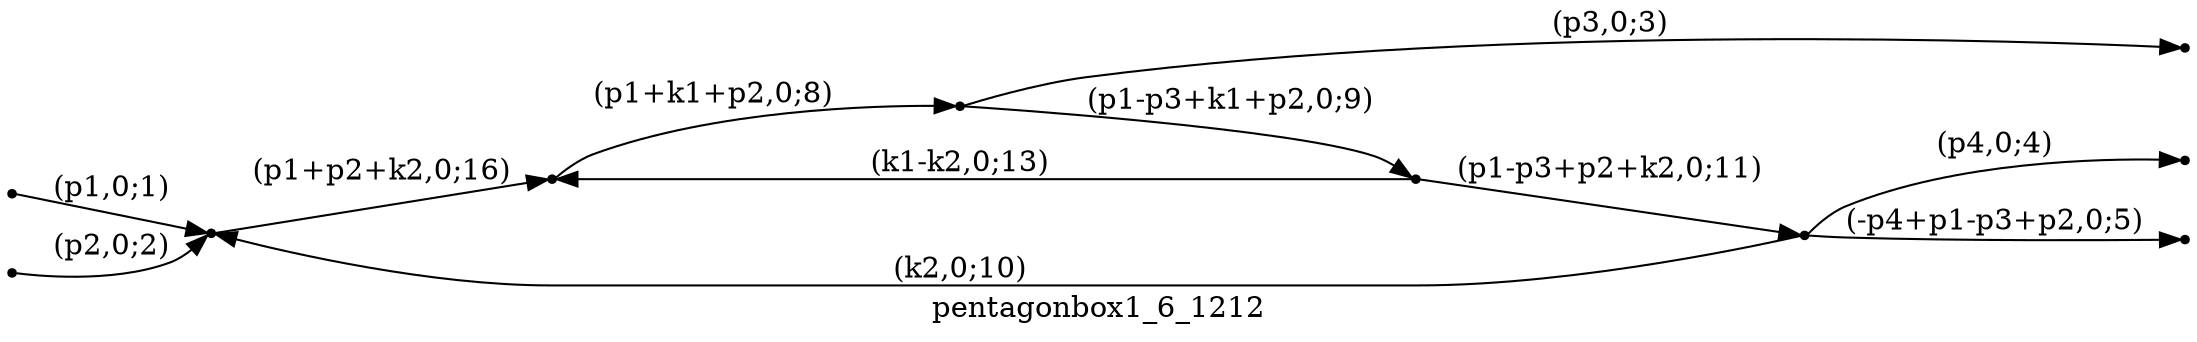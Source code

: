 digraph pentagonbox1_6_1212 {
  label="pentagonbox1_6_1212";
  rankdir="LR";
  subgraph edges {
    -1 -> 5 [label="(p1,0;1)"];
    -2 -> 5 [label="(p2,0;2)"];
    1 -> -3 [label="(p3,0;3)"];
    2 -> -4 [label="(p4,0;4)"];
    2 -> -5 [label="(-p4+p1-p3+p2,0;5)"];
    4 -> 1 [label="(p1+k1+p2,0;8)"];
    1 -> 3 [label="(p1-p3+k1+p2,0;9)"];
    2 -> 5 [label="(k2,0;10)"];
    3 -> 2 [label="(p1-p3+p2+k2,0;11)"];
    3 -> 4 [label="(k1-k2,0;13)"];
    5 -> 4 [label="(p1+p2+k2,0;16)"];
  }
  subgraph incoming { rank="source"; -1; -2; }
  subgraph outgoing { rank="sink"; -3; -4; -5; }
-5 [shape=point];
-4 [shape=point];
-3 [shape=point];
-2 [shape=point];
-1 [shape=point];
1 [shape=point];
2 [shape=point];
3 [shape=point];
4 [shape=point];
5 [shape=point];
}

